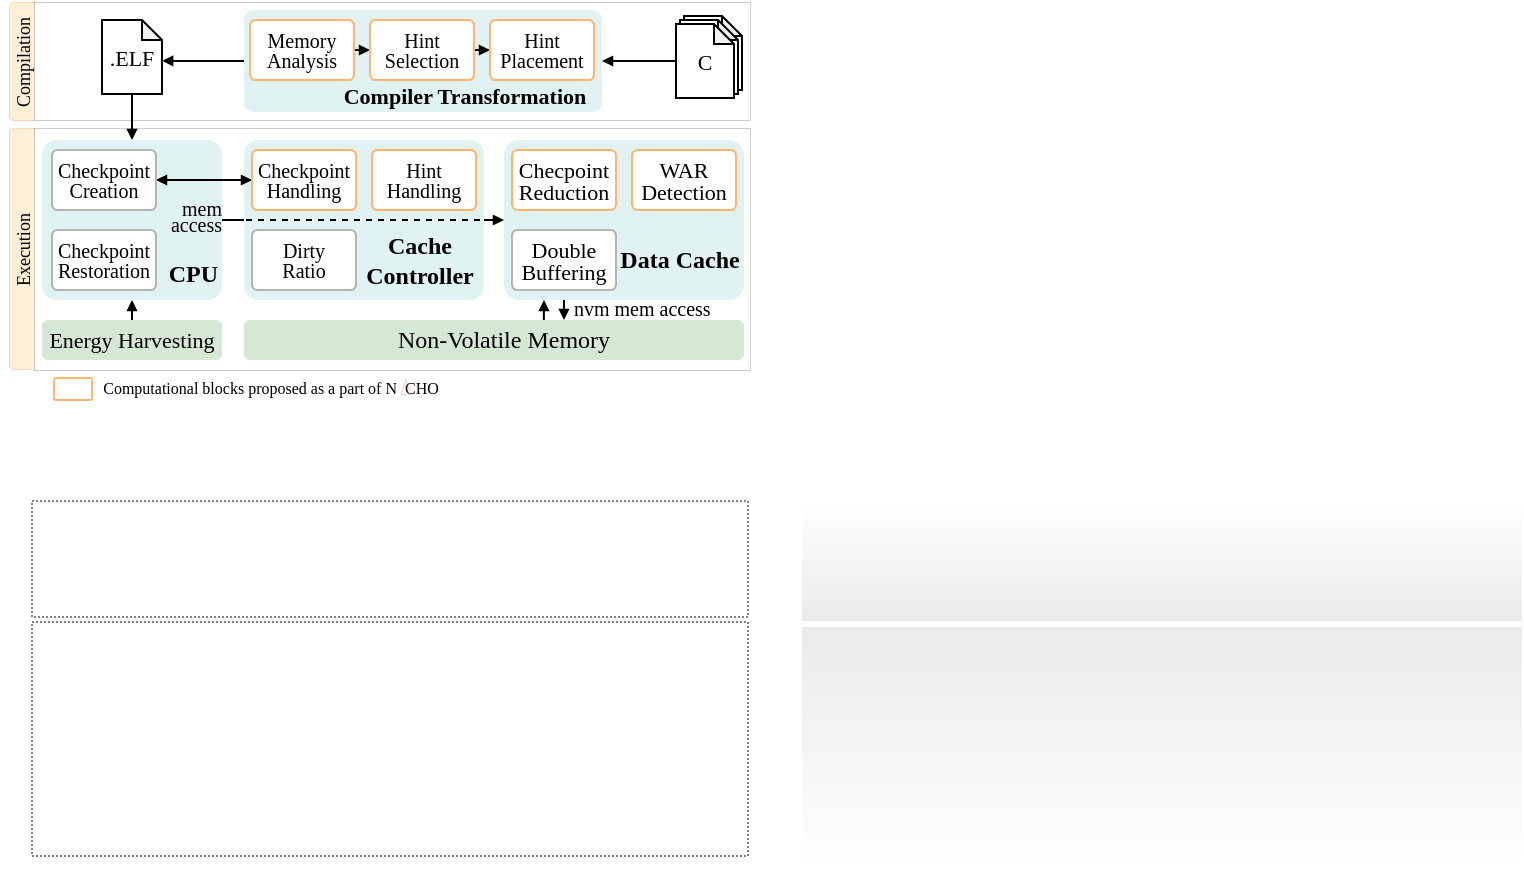 <mxfile version="20.2.3" type="device"><diagram id="oCWw36TOUuiJYgL5nSwD" name="Page-1"><mxGraphModel dx="813" dy="514" grid="1" gridSize="10" guides="1" tooltips="1" connect="1" arrows="1" fold="1" page="0" pageScale="1" pageWidth="827" pageHeight="1169" math="0" shadow="0"><root><mxCell id="0"/><mxCell id="1" parent="0"/><mxCell id="vWi6K-SwpbCYCw1YOBsL-49" value="&lt;font style=&quot;&quot;&gt;&lt;font style=&quot;font-size: 9px;&quot;&gt;Execution&lt;/font&gt;&lt;br&gt;&lt;/font&gt;" style="rounded=1;whiteSpace=wrap;html=1;glass=0;labelBackgroundColor=none;fontFamily=Linux Biolinum;fontSource=https%3A%2F%2Ffonts.googleapis.com%2Fcss%3Ffamily%3DLinux%2BBiolinum;fontSize=15;strokeColor=#FFB570;strokeWidth=0.5;fillColor=#FFE0B2;align=center;spacingLeft=-1;spacingBottom=0;spacingTop=-5;perimeterSpacing=0;sketch=0;rotation=-90;shadow=0;opacity=50;" parent="1" vertex="1"><mxGeometry x="130.25" y="282.3" width="120.5" height="14" as="geometry"/></mxCell><mxCell id="vWi6K-SwpbCYCw1YOBsL-47" value="&amp;nbsp;" style="rounded=0;whiteSpace=wrap;html=1;fillColor=default;strokeWidth=0.1;strokeColor=#000000;sketch=0;" parent="1" vertex="1"><mxGeometry x="196" y="229" width="358" height="121" as="geometry"/></mxCell><mxCell id="vWi6K-SwpbCYCw1YOBsL-45" value="&lt;font style=&quot;&quot;&gt;&lt;font style=&quot;font-size: 9px;&quot;&gt;Compilation&lt;/font&gt;&lt;br&gt;&lt;/font&gt;" style="rounded=1;whiteSpace=wrap;html=1;glass=0;labelBackgroundColor=none;fontFamily=Linux Biolinum;fontSource=https%3A%2F%2Ffonts.googleapis.com%2Fcss%3Ffamily%3DLinux%2BBiolinum;fontSize=15;strokeColor=#FFB570;strokeWidth=0.5;fillColor=#FFE0B2;align=center;spacingLeft=-1;spacingBottom=0;spacingTop=-5;perimeterSpacing=0;sketch=0;rotation=-90;shadow=0;opacity=50;" parent="1" vertex="1"><mxGeometry x="161" y="188.5" width="59" height="14" as="geometry"/></mxCell><mxCell id="vWi6K-SwpbCYCw1YOBsL-44" value="&amp;nbsp;" style="rounded=0;whiteSpace=wrap;html=1;fillColor=default;strokeWidth=0.1;strokeColor=#000000;sketch=0;" parent="1" vertex="1"><mxGeometry x="196" y="166" width="358" height="59" as="geometry"/></mxCell><mxCell id="ErdKs6_tMDQTG8oeJ5PI-47" value="" style="rounded=0;whiteSpace=wrap;html=1;strokeColor=none;fillColor=default;gradientColor=#CCCCCC;opacity=40;rotation=-180;glass=0;sketch=0;shadow=0;" parent="1" vertex="1"><mxGeometry x="580" y="478.5" width="360" height="120" as="geometry"/></mxCell><mxCell id="ErdKs6_tMDQTG8oeJ5PI-46" value="" style="rounded=0;whiteSpace=wrap;html=1;strokeColor=none;fillColor=default;gradientColor=#CCCCCC;opacity=40;glass=0;sketch=0;shadow=0;" parent="1" vertex="1"><mxGeometry x="580" y="415.5" width="360" height="60" as="geometry"/></mxCell><mxCell id="2" value="" style="endArrow=none;html=1;rounded=0;fontFamily=Linux Biolinum;fontSource=https%3A%2F%2Ffonts.googleapis.com%2Fcss%3Ffamily%3DLinux%2BBiolinum;fontSize=11;startSize=3;endSize=3;exitX=0.75;exitY=0;exitDx=0;exitDy=0;endFill=0;startArrow=block;startFill=1;jumpSize=6;" parent="1" edge="1"><mxGeometry width="50" height="50" relative="1" as="geometry"><mxPoint x="461" y="325" as="sourcePoint"/><mxPoint x="460.96" y="315" as="targetPoint"/></mxGeometry></mxCell><mxCell id="3" value="" style="endArrow=block;html=1;rounded=0;fontFamily=Linux Biolinum;fontSource=https%3A%2F%2Ffonts.googleapis.com%2Fcss%3Ffamily%3DLinux%2BBiolinum;fontSize=11;startSize=3;endSize=3;exitX=0.692;exitY=0;exitDx=0;exitDy=0;exitPerimeter=0;endFill=1;jumpSize=6;" parent="1" edge="1"><mxGeometry width="50" height="50" relative="1" as="geometry"><mxPoint x="450.92" y="325" as="sourcePoint"/><mxPoint x="451" y="315" as="targetPoint"/></mxGeometry></mxCell><mxCell id="4" value="" style="rounded=0;whiteSpace=wrap;html=1;labelBackgroundColor=none;labelBorderColor=none;fontFamily=Linux Biolinum;fontSource=https%3A%2F%2Ffonts.googleapis.com%2Fcss%3Ffamily%3DLinux%2BBiolinum;fontSize=11;strokeColor=default;fillColor=none;dashed=1;dashPattern=1 1;opacity=50;" parent="1" vertex="1"><mxGeometry x="195" y="476" width="358" height="117" as="geometry"/></mxCell><mxCell id="5" value="" style="rounded=0;whiteSpace=wrap;html=1;labelBackgroundColor=none;labelBorderColor=none;fontFamily=Linux Biolinum;fontSource=https%3A%2F%2Ffonts.googleapis.com%2Fcss%3Ffamily%3DLinux%2BBiolinum;fontSize=11;strokeColor=default;fillColor=none;dashed=1;dashPattern=1 1;opacity=50;" parent="1" vertex="1"><mxGeometry x="195" y="415.5" width="358" height="58" as="geometry"/></mxCell><mxCell id="6" value="" style="endArrow=block;startArrow=none;html=1;rounded=0;fontFamily=Linux Biolinum;fontSource=https%3A%2F%2Ffonts.googleapis.com%2Fcss%3Ffamily%3DLinux%2BBiolinum;fontSize=10;endFill=1;startFill=0;startSize=3;endSize=3;jumpSize=6;" parent="1" edge="1"><mxGeometry width="50" height="50" relative="1" as="geometry"><mxPoint x="261" y="275" as="sourcePoint"/><mxPoint x="431" y="275" as="targetPoint"/></mxGeometry></mxCell><mxCell id="7" value="" style="rounded=1;whiteSpace=wrap;html=1;fontFamily=Linux Biolinum;fontSource=https%3A%2F%2Ffonts.googleapis.com%2Fcss%3Ffamily%3DLinux%2BBiolinum;fontSize=23;fillColor=#E0F2F1;strokeColor=none;arcSize=9;sketch=0;fillStyle=auto;shadow=0;" parent="1" vertex="1"><mxGeometry x="431" y="235" width="120" height="80" as="geometry"/></mxCell><mxCell id="8" value="" style="rounded=1;whiteSpace=wrap;html=1;fontFamily=Linux Biolinum;fontSource=https%3A%2F%2Ffonts.googleapis.com%2Fcss%3Ffamily%3DLinux%2BBiolinum;fontSize=23;fillColor=#D5E8D4;strokeColor=none;" parent="1" vertex="1"><mxGeometry x="301" y="325" width="250" height="20" as="geometry"/></mxCell><mxCell id="9" style="edgeStyle=orthogonalEdgeStyle;rounded=0;orthogonalLoop=1;jettySize=auto;html=1;exitX=0;exitY=0.5;exitDx=0;exitDy=0;fontFamily=Linux Biolinum;fontSource=https%3A%2F%2Ffonts.googleapis.com%2Fcss%3Ffamily%3DLinux%2BBiolinum;fontSize=11;startArrow=none;startFill=0;endArrow=block;endFill=1;startSize=3;endSize=3;entryX=1.002;entryY=0.552;entryDx=0;entryDy=0;entryPerimeter=0;jumpSize=6;" parent="1" source="10" target="34" edge="1"><mxGeometry relative="1" as="geometry"><mxPoint x="251" y="195.632" as="targetPoint"/></mxGeometry></mxCell><mxCell id="10" value="" style="rounded=1;whiteSpace=wrap;html=1;fontFamily=Linux Biolinum;fontSource=https%3A%2F%2Ffonts.googleapis.com%2Fcss%3Ffamily%3DLinux%2BBiolinum;fontSize=23;fillColor=#E0F2F1;strokeColor=none;arcSize=9;sketch=0;fillStyle=auto;shadow=0;" parent="1" vertex="1"><mxGeometry x="301" y="170" width="179" height="51" as="geometry"/></mxCell><mxCell id="11" value="" style="rounded=1;whiteSpace=wrap;html=1;fontFamily=Linux Biolinum;fontSource=https%3A%2F%2Ffonts.googleapis.com%2Fcss%3Ffamily%3DLinux%2BBiolinum;fontSize=23;fillColor=#E0F2F1;strokeColor=none;arcSize=9;sketch=0;fillStyle=auto;shadow=0;" parent="1" vertex="1"><mxGeometry x="200" y="235" width="90" height="80" as="geometry"/></mxCell><mxCell id="12" style="edgeStyle=orthogonalEdgeStyle;rounded=0;orthogonalLoop=1;jettySize=auto;html=1;exitX=0.5;exitY=0;exitDx=0;exitDy=0;entryX=0.5;entryY=1;entryDx=0;entryDy=0;fontFamily=Linux Biolinum;fontSource=https%3A%2F%2Ffonts.googleapis.com%2Fcss%3Ffamily%3DLinux%2BBiolinum;fontSize=11;startArrow=none;startFill=0;endArrow=block;endFill=1;startSize=3;endSize=3;jumpSize=6;" parent="1" source="13" target="11" edge="1"><mxGeometry relative="1" as="geometry"/></mxCell><mxCell id="13" value="Energy Harvesting" style="rounded=1;whiteSpace=wrap;html=1;fontFamily=Linux Biolinum;fontSource=https%3A%2F%2Ffonts.googleapis.com%2Fcss%3Ffamily%3DLinux%2BBiolinum;fontSize=11;fillColor=#D5E8D4;strokeColor=none;rotation=0;" parent="1" vertex="1"><mxGeometry x="200" y="325" width="90" height="20" as="geometry"/></mxCell><mxCell id="14" value="" style="rounded=1;whiteSpace=wrap;html=1;fontFamily=Linux Biolinum;fontSource=https%3A%2F%2Ffonts.googleapis.com%2Fcss%3Ffamily%3DLinux%2BBiolinum;fontSize=21;fillColor=#E0F2F1;strokeColor=none;arcSize=9;sketch=0;fillStyle=auto;shadow=0;" parent="1" vertex="1"><mxGeometry x="301" y="235" width="120" height="80" as="geometry"/></mxCell><mxCell id="15" value="&lt;p style=&quot;line-height: 0.8;&quot;&gt;mem&lt;br&gt;access&lt;/p&gt;" style="text;html=1;strokeColor=none;fillColor=none;align=right;verticalAlign=middle;whiteSpace=wrap;rounded=0;fontFamily=Linux Biolinum;fontSource=https%3A%2F%2Ffonts.googleapis.com%2Fcss%3Ffamily%3DLinux%2BBiolinum;fontSize=10;labelBackgroundColor=none;labelBorderColor=none;" parent="1" vertex="1"><mxGeometry x="260.5" y="265" width="30.5" height="15" as="geometry"/></mxCell><mxCell id="17" value="&lt;p style=&quot;line-height: 1;&quot;&gt;WAR Detection&lt;/p&gt;" style="rounded=1;whiteSpace=wrap;html=1;fontFamily=Linux Biolinum;fontSource=https%3A%2F%2Ffonts.googleapis.com%2Fcss%3Ffamily%3DLinux%2BBiolinum;fontSize=11;spacing=2;strokeColor=#FFB570;arcSize=9;sketch=0;fillStyle=solid;" parent="1" vertex="1"><mxGeometry x="495" y="240" width="52" height="30" as="geometry"/></mxCell><mxCell id="18" value="&lt;b style=&quot;font-size: 12px;&quot;&gt;Data Cache&lt;/b&gt;" style="text;html=1;strokeColor=none;fillColor=none;align=center;verticalAlign=middle;whiteSpace=wrap;rounded=0;dashed=1;dashPattern=1 1;labelBackgroundColor=none;labelBorderColor=none;fontFamily=Linux Biolinum;fontSource=https%3A%2F%2Ffonts.googleapis.com%2Fcss%3Ffamily%3DLinux%2BBiolinum;fontSize=12;opacity=50;" parent="1" vertex="1"><mxGeometry x="487" y="280" width="64" height="30" as="geometry"/></mxCell><mxCell id="19" value="&lt;p style=&quot;line-height: 1;&quot;&gt;Checpoint Reduction&lt;/p&gt;" style="rounded=1;whiteSpace=wrap;html=1;fontFamily=Linux Biolinum;fontSource=https%3A%2F%2Ffonts.googleapis.com%2Fcss%3Ffamily%3DLinux%2BBiolinum;fontSize=11;spacing=2;strokeColor=#FFB570;arcSize=9;sketch=0;fillStyle=solid;" parent="1" vertex="1"><mxGeometry x="435" y="240" width="52" height="30" as="geometry"/></mxCell><mxCell id="20" value="&lt;b style=&quot;font-size: 12px; line-height: 1.2;&quot;&gt;Cache&lt;br style=&quot;font-size: 12px;&quot;&gt;Controller&lt;/b&gt;" style="text;html=1;strokeColor=none;fillColor=none;align=center;verticalAlign=middle;whiteSpace=wrap;rounded=0;dashed=1;dashPattern=1 1;labelBackgroundColor=none;labelBorderColor=none;fontFamily=Linux Biolinum;fontSource=https%3A%2F%2Ffonts.googleapis.com%2Fcss%3Ffamily%3DLinux%2BBiolinum;fontSize=12;opacity=50;" parent="1" vertex="1"><mxGeometry x="357" y="280" width="64" height="30" as="geometry"/></mxCell><mxCell id="21" value="&lt;p style=&quot;line-height: 1; font-size: 10px;&quot;&gt;Hint Handling&lt;/p&gt;" style="rounded=1;whiteSpace=wrap;html=1;fontFamily=Linux Biolinum;fontSource=https%3A%2F%2Ffonts.googleapis.com%2Fcss%3Ffamily%3DLinux%2BBiolinum;fontSize=10;spacing=2;strokeColor=#FFB570;arcSize=9;sketch=0;fillStyle=solid;" parent="1" vertex="1"><mxGeometry x="365" y="240" width="52" height="30" as="geometry"/></mxCell><mxCell id="22" value="&lt;p style=&quot;line-height: 1; font-size: 10px;&quot;&gt;Dirty&lt;br&gt;Ratio&lt;/p&gt;" style="rounded=1;whiteSpace=wrap;html=1;fontFamily=Linux Biolinum;fontSource=https%3A%2F%2Ffonts.googleapis.com%2Fcss%3Ffamily%3DLinux%2BBiolinum;fontSize=10;spacing=2;strokeColor=#B3B3B3;arcSize=9;" parent="1" vertex="1"><mxGeometry x="305" y="280" width="52" height="30" as="geometry"/></mxCell><mxCell id="23" value="&lt;p style=&quot;line-height: 1;&quot;&gt;Double Buffering&lt;/p&gt;" style="rounded=1;whiteSpace=wrap;html=1;fontFamily=Linux Biolinum;fontSource=https%3A%2F%2Ffonts.googleapis.com%2Fcss%3Ffamily%3DLinux%2BBiolinum;fontSize=11;spacing=2;strokeColor=#B3B3B3;arcSize=9;" parent="1" vertex="1"><mxGeometry x="435" y="280" width="52" height="30" as="geometry"/></mxCell><mxCell id="24" value="" style="endArrow=none;dashed=1;html=1;rounded=0;fontFamily=Linux Biolinum;fontSource=https%3A%2F%2Ffonts.googleapis.com%2Fcss%3Ffamily%3DLinux%2BBiolinum;fontSize=10;startSize=4;endSize=4;" parent="1" edge="1"><mxGeometry width="50" height="50" relative="1" as="geometry"><mxPoint x="302" y="275" as="sourcePoint"/><mxPoint x="421" y="275" as="targetPoint"/></mxGeometry></mxCell><mxCell id="25" value="" style="endArrow=block;startArrow=block;html=1;rounded=0;fontFamily=Linux Biolinum;fontSource=https%3A%2F%2Ffonts.googleapis.com%2Fcss%3Ffamily%3DLinux%2BBiolinum;fontSize=10;endFill=1;startFill=1;startSize=3;endSize=3;entryX=0;entryY=0.5;entryDx=0;entryDy=0;jumpSize=6;exitX=1;exitY=0.5;exitDx=0;exitDy=0;" parent="1" source="29" target="35" edge="1"><mxGeometry width="50" height="50" relative="1" as="geometry"><mxPoint x="261" y="255" as="sourcePoint"/><mxPoint x="303" y="257" as="targetPoint"/></mxGeometry></mxCell><mxCell id="26" value="&lt;b style=&quot;font-size: 11px;&quot;&gt;Compiler Transformation&lt;/b&gt;" style="text;html=1;align=center;verticalAlign=middle;whiteSpace=wrap;rounded=0;dashed=1;dashPattern=1 1;labelBackgroundColor=none;labelBorderColor=none;fontFamily=Linux Biolinum;fontSource=https%3A%2F%2Ffonts.googleapis.com%2Fcss%3Ffamily%3DLinux%2BBiolinum;fontSize=11;opacity=50;" parent="1" vertex="1"><mxGeometry x="344" y="206.5" width="135" height="12.5" as="geometry"/></mxCell><mxCell id="27" style="edgeStyle=orthogonalEdgeStyle;rounded=0;orthogonalLoop=1;jettySize=auto;html=1;exitX=1;exitY=0.5;exitDx=0;exitDy=0;entryX=0;entryY=0.5;entryDx=0;entryDy=0;fontFamily=Linux Biolinum;fontSource=https%3A%2F%2Ffonts.googleapis.com%2Fcss%3Ffamily%3DLinux%2BBiolinum;fontSize=11;startArrow=none;startFill=0;endArrow=block;endFill=1;startSize=3;endSize=3;jumpSize=6;" parent="1" source="28" target="37" edge="1"><mxGeometry relative="1" as="geometry"/></mxCell><mxCell id="28" value="&lt;p style=&quot;line-height: 1; font-size: 10px;&quot;&gt;Memory Analysis&lt;/p&gt;" style="rounded=1;whiteSpace=wrap;html=1;fontFamily=Linux Biolinum;fontSource=https%3A%2F%2Ffonts.googleapis.com%2Fcss%3Ffamily%3DLinux%2BBiolinum;fontSize=10;spacing=2;strokeColor=#FFB570;arcSize=9;sketch=0;fillStyle=solid;" parent="1" vertex="1"><mxGeometry x="304" y="175" width="52" height="30" as="geometry"/></mxCell><mxCell id="29" value="&lt;p style=&quot;line-height: 1; font-size: 10px;&quot;&gt;Checkpoint Creation&lt;/p&gt;" style="rounded=1;whiteSpace=wrap;html=1;fontFamily=Linux Biolinum;fontSource=https%3A%2F%2Ffonts.googleapis.com%2Fcss%3Ffamily%3DLinux%2BBiolinum;fontSize=10;spacing=2;strokeColor=#B3B3B3;arcSize=9;" parent="1" vertex="1"><mxGeometry x="205" y="240" width="52" height="30" as="geometry"/></mxCell><mxCell id="30" value="&lt;p style=&quot;line-height: 1; font-size: 10px;&quot;&gt;Checkpoint Restoration&lt;/p&gt;" style="rounded=1;whiteSpace=wrap;html=1;fontFamily=Linux Biolinum;fontSource=https%3A%2F%2Ffonts.googleapis.com%2Fcss%3Ffamily%3DLinux%2BBiolinum;fontSize=10;spacing=2;strokeColor=#B3B3B3;arcSize=9;" parent="1" vertex="1"><mxGeometry x="205" y="280" width="52" height="30" as="geometry"/></mxCell><mxCell id="31" value="&lt;b&gt;CPU&lt;/b&gt;" style="text;html=1;strokeColor=none;fillColor=none;align=right;verticalAlign=middle;whiteSpace=wrap;rounded=0;dashed=1;dashPattern=1 1;labelBackgroundColor=none;labelBorderColor=none;fontFamily=Linux Biolinum;fontSource=https%3A%2F%2Ffonts.googleapis.com%2Fcss%3Ffamily%3DLinux%2BBiolinum;fontSize=12;opacity=50;" parent="1" vertex="1"><mxGeometry x="259" y="294" width="31" height="16" as="geometry"/></mxCell><mxCell id="32" value="Non-Volatile Memory" style="text;html=1;strokeColor=none;fillColor=none;align=center;verticalAlign=middle;whiteSpace=wrap;rounded=0;dashed=1;dashPattern=1 1;labelBackgroundColor=none;labelBorderColor=none;fontFamily=Linux Biolinum;fontSource=https%3A%2F%2Ffonts.googleapis.com%2Fcss%3Ffamily%3DLinux%2BBiolinum;fontSize=12;opacity=50;" parent="1" vertex="1"><mxGeometry x="361" y="326.5" width="140" height="17" as="geometry"/></mxCell><mxCell id="33" style="edgeStyle=orthogonalEdgeStyle;rounded=0;orthogonalLoop=1;jettySize=auto;html=1;exitX=0.5;exitY=1;exitDx=0;exitDy=0;exitPerimeter=0;entryX=0.5;entryY=0;entryDx=0;entryDy=0;fontFamily=Linux Biolinum;fontSource=https%3A%2F%2Ffonts.googleapis.com%2Fcss%3Ffamily%3DLinux%2BBiolinum;fontSize=11;startArrow=none;startFill=0;endArrow=block;endFill=1;startSize=3;endSize=3;jumpSize=6;" parent="1" source="34" target="11" edge="1"><mxGeometry relative="1" as="geometry"/></mxCell><mxCell id="34" value=".ELF" style="shape=note;whiteSpace=wrap;html=1;backgroundOutline=1;darkOpacity=0.05;rounded=1;labelBackgroundColor=none;labelBorderColor=none;fontFamily=Linux Biolinum;fontSource=https%3A%2F%2Ffonts.googleapis.com%2Fcss%3Ffamily%3DLinux%2BBiolinum;fontSize=11;fillColor=default;strokeColor=default;size=10;" parent="1" vertex="1"><mxGeometry x="230" y="175" width="30" height="37" as="geometry"/></mxCell><mxCell id="35" value="&lt;p style=&quot;line-height: 1; font-size: 10px;&quot;&gt;Checkpoint&lt;br style=&quot;font-size: 10px;&quot;&gt;&lt;span style=&quot;background-color: initial; font-size: 10px;&quot;&gt;Handling&lt;/span&gt;&lt;/p&gt;" style="rounded=1;whiteSpace=wrap;html=1;fontFamily=Linux Biolinum;fontSource=https%3A%2F%2Ffonts.googleapis.com%2Fcss%3Ffamily%3DLinux%2BBiolinum;fontSize=10;spacing=2;strokeColor=#FFB570;arcSize=9;sketch=0;fillStyle=solid;" parent="1" vertex="1"><mxGeometry x="305" y="240" width="52" height="30" as="geometry"/></mxCell><mxCell id="36" style="edgeStyle=orthogonalEdgeStyle;rounded=0;orthogonalLoop=1;jettySize=auto;html=1;exitX=1;exitY=0.5;exitDx=0;exitDy=0;entryX=0;entryY=0.5;entryDx=0;entryDy=0;fontFamily=Linux Biolinum;fontSource=https%3A%2F%2Ffonts.googleapis.com%2Fcss%3Ffamily%3DLinux%2BBiolinum;fontSize=11;startArrow=none;startFill=0;endArrow=block;endFill=1;startSize=3;endSize=3;jumpSize=6;" parent="1" source="37" target="38" edge="1"><mxGeometry relative="1" as="geometry"/></mxCell><mxCell id="37" value="&lt;p style=&quot;line-height: 1; font-size: 10px;&quot;&gt;Hint Selection&lt;/p&gt;" style="rounded=1;whiteSpace=wrap;html=1;fontFamily=Linux Biolinum;fontSource=https%3A%2F%2Ffonts.googleapis.com%2Fcss%3Ffamily%3DLinux%2BBiolinum;fontSize=10;spacing=2;strokeColor=#FFB570;arcSize=9;sketch=0;fillStyle=solid;" parent="1" vertex="1"><mxGeometry x="364" y="175" width="52" height="30" as="geometry"/></mxCell><mxCell id="38" value="&lt;p style=&quot;line-height: 1; font-size: 10px;&quot;&gt;Hint&lt;br&gt;Placement&lt;/p&gt;" style="rounded=1;whiteSpace=wrap;html=1;fontFamily=Linux Biolinum;fontSource=https%3A%2F%2Ffonts.googleapis.com%2Fcss%3Ffamily%3DLinux%2BBiolinum;fontSize=10;spacing=2;strokeColor=#FFB570;arcSize=9;sketch=0;fillStyle=solid;" parent="1" vertex="1"><mxGeometry x="424" y="175" width="52" height="30" as="geometry"/></mxCell><mxCell id="39" value="" style="group" parent="1" vertex="1" connectable="0"><mxGeometry x="517" y="173" width="33" height="41" as="geometry"/></mxCell><mxCell id="40" value="C" style="shape=note;whiteSpace=wrap;html=1;backgroundOutline=1;darkOpacity=0.05;rounded=1;labelBackgroundColor=none;labelBorderColor=none;fontFamily=Linux Biolinum;fontSource=https%3A%2F%2Ffonts.googleapis.com%2Fcss%3Ffamily%3DLinux%2BBiolinum;fontSize=11;fillColor=none;strokeColor=default;size=10;" parent="39" vertex="1"><mxGeometry x="4" width="29" height="37" as="geometry"/></mxCell><mxCell id="41" value="" style="shape=note;whiteSpace=wrap;html=1;backgroundOutline=1;darkOpacity=0.05;rounded=1;labelBackgroundColor=none;labelBorderColor=none;fontFamily=Linux Biolinum;fontSource=https%3A%2F%2Ffonts.googleapis.com%2Fcss%3Ffamily%3DLinux%2BBiolinum;fontSize=11;fillColor=default;strokeColor=default;size=10;" parent="39" vertex="1"><mxGeometry x="2" y="2" width="29" height="37" as="geometry"/></mxCell><mxCell id="42" value="C" style="shape=note;whiteSpace=wrap;html=1;backgroundOutline=1;darkOpacity=0.05;rounded=1;labelBackgroundColor=none;labelBorderColor=none;fontFamily=Linux Biolinum;fontSource=https%3A%2F%2Ffonts.googleapis.com%2Fcss%3Ffamily%3DLinux%2BBiolinum;fontSize=11;fillColor=default;strokeColor=default;size=10;" parent="39" vertex="1"><mxGeometry y="4" width="29" height="37" as="geometry"/></mxCell><mxCell id="43" style="edgeStyle=orthogonalEdgeStyle;rounded=0;orthogonalLoop=1;jettySize=auto;html=1;exitX=0;exitY=0.5;exitDx=0;exitDy=0;exitPerimeter=0;entryX=1;entryY=0.5;entryDx=0;entryDy=0;fontFamily=Linux Biolinum;fontSource=https%3A%2F%2Ffonts.googleapis.com%2Fcss%3Ffamily%3DLinux%2BBiolinum;fontSize=11;startArrow=none;startFill=0;endArrow=block;endFill=1;startSize=3;endSize=3;jumpSize=6;" parent="1" source="42" target="10" edge="1"><mxGeometry relative="1" as="geometry"/></mxCell><mxCell id="ErdKs6_tMDQTG8oeJ5PI-45" value="&lt;p style=&quot;line-height: 0;&quot;&gt;nvm mem access&lt;/p&gt;" style="text;html=1;strokeColor=none;fillColor=none;align=left;verticalAlign=middle;whiteSpace=wrap;rounded=0;fontFamily=Linux Biolinum;fontSource=https%3A%2F%2Ffonts.googleapis.com%2Fcss%3Ffamily%3DLinux%2BBiolinum;fontSize=10;labelBackgroundColor=none;labelBorderColor=none;" parent="1" vertex="1"><mxGeometry x="464" y="314" width="80" height="10" as="geometry"/></mxCell><mxCell id="vWi6K-SwpbCYCw1YOBsL-51" value="&lt;p style=&quot;line-height: 1; font-size: 10px;&quot;&gt;&lt;br&gt;&lt;/p&gt;" style="rounded=1;whiteSpace=wrap;html=1;fontFamily=Linux Biolinum;fontSource=https%3A%2F%2Ffonts.googleapis.com%2Fcss%3Ffamily%3DLinux%2BBiolinum;fontSize=10;spacing=2;strokeColor=#FFB570;arcSize=9;sketch=0;fillStyle=solid;" parent="1" vertex="1"><mxGeometry x="206" y="354" width="19" height="11" as="geometry"/></mxCell><mxCell id="vWi6K-SwpbCYCw1YOBsL-52" value="&lt;font style=&quot;font-size: 8px;&quot; data-font-src=&quot;https://fonts.googleapis.com/css?family=Linux+Biolinum&quot; face=&quot;Linux Biolinum&quot;&gt;Computational blocks proposed as a part of N&amp;nbsp; CHO&lt;/font&gt;" style="text;html=1;strokeColor=none;fillColor=none;align=center;verticalAlign=middle;whiteSpace=wrap;rounded=0;shadow=0;glass=0;sketch=0;fillStyle=auto;fontSize=9;opacity=50;" parent="1" vertex="1"><mxGeometry x="223" y="354" width="183" height="10" as="geometry"/></mxCell><mxCell id="vWi6K-SwpbCYCw1YOBsL-67" value="" style="triangle;whiteSpace=wrap;html=1;rounded=0;shadow=0;glass=0;sketch=1;fillStyle=cross-hatch;fontFamily=Linux Biolinum;fontSource=https%3A%2F%2Ffonts.googleapis.com%2Fcss%3Ffamily%3DLinux%2BBiolinum;fontSize=8;strokeColor=#C78D57;strokeWidth=0.1;fillColor=#FFB570;rotation=-90;" parent="1" vertex="1"><mxGeometry x="378" y="356" width="7.43" height="4.56" as="geometry"/></mxCell></root></mxGraphModel></diagram></mxfile>